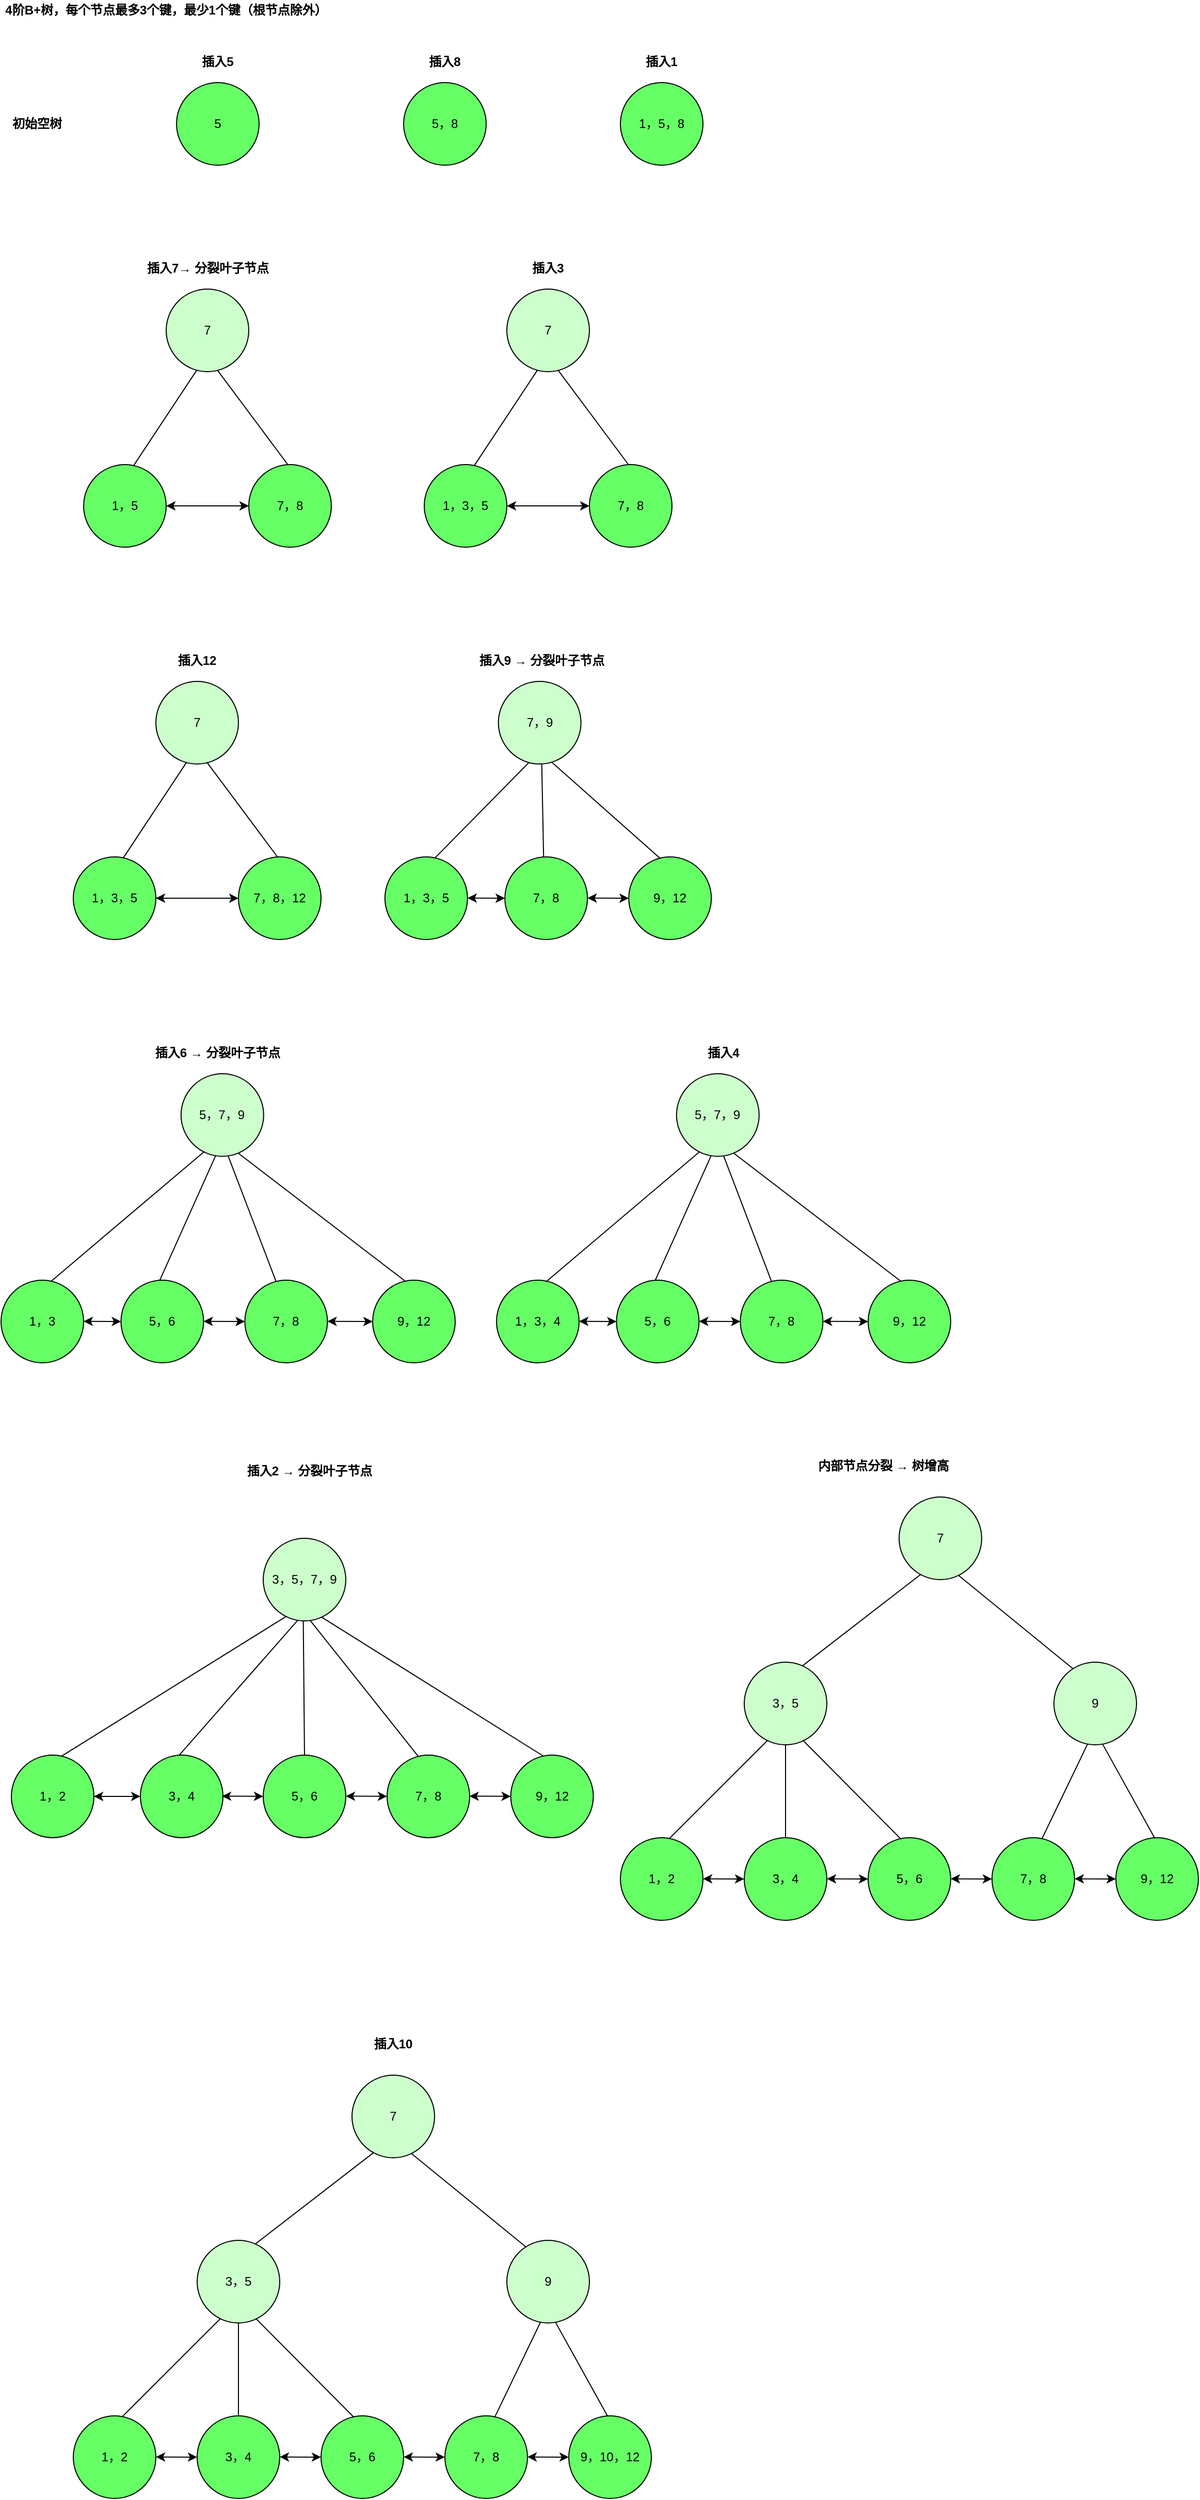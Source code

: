 <mxfile version="28.0.6">
  <diagram name="第 1 页" id="fIbPTTzMzk3BGhx-KFtS">
    <mxGraphModel dx="1210" dy="534" grid="1" gridSize="10" guides="1" tooltips="1" connect="1" arrows="1" fold="1" page="1" pageScale="1" pageWidth="827" pageHeight="1169" math="0" shadow="0">
      <root>
        <mxCell id="0" />
        <mxCell id="1" parent="0" />
        <mxCell id="8vCnK32GKlkzvUL6mrDK-2" style="edgeStyle=orthogonalEdgeStyle;rounded=0;orthogonalLoop=1;jettySize=auto;html=1;exitX=0.5;exitY=1;exitDx=0;exitDy=0;" parent="1" edge="1">
          <mxGeometry relative="1" as="geometry">
            <mxPoint x="255.75" y="60" as="sourcePoint" />
            <mxPoint x="255.75" y="60" as="targetPoint" />
          </mxGeometry>
        </mxCell>
        <mxCell id="ps8bgpGyB-CreJivMz2w-1" value="&lt;b&gt;4阶B+树，每个节点最多3个键，最少1个键（根节点除外）&lt;/b&gt;" style="text;strokeColor=none;align=center;fillColor=none;html=1;verticalAlign=middle;whiteSpace=wrap;rounded=0;" parent="1" vertex="1">
          <mxGeometry x="50" y="40" width="320" height="20" as="geometry" />
        </mxCell>
        <mxCell id="ps8bgpGyB-CreJivMz2w-25" value="5" style="ellipse;whiteSpace=wrap;html=1;aspect=fixed;fillColor=#66FF66;" parent="1" vertex="1">
          <mxGeometry x="220" y="120" width="80" height="80" as="geometry" />
        </mxCell>
        <mxCell id="ps8bgpGyB-CreJivMz2w-26" value="5，8" style="ellipse;whiteSpace=wrap;html=1;aspect=fixed;fillColor=#66FF66;" parent="1" vertex="1">
          <mxGeometry x="440" y="120" width="80" height="80" as="geometry" />
        </mxCell>
        <mxCell id="ps8bgpGyB-CreJivMz2w-27" value="1，5，8" style="ellipse;whiteSpace=wrap;html=1;aspect=fixed;fillColor=#66FF66;" parent="1" vertex="1">
          <mxGeometry x="650" y="120" width="80" height="80" as="geometry" />
        </mxCell>
        <mxCell id="ps8bgpGyB-CreJivMz2w-38" value="&lt;b&gt;插入3&lt;/b&gt;" style="text;strokeColor=none;align=center;fillColor=none;html=1;verticalAlign=middle;whiteSpace=wrap;rounded=0;" parent="1" vertex="1">
          <mxGeometry x="561.85" y="290" width="36.3" height="20" as="geometry" />
        </mxCell>
        <mxCell id="ps8bgpGyB-CreJivMz2w-40" value="&lt;b&gt;插入1&lt;/b&gt;" style="text;strokeColor=none;align=center;fillColor=none;html=1;verticalAlign=middle;whiteSpace=wrap;rounded=0;" parent="1" vertex="1">
          <mxGeometry x="670" y="90" width="40" height="20" as="geometry" />
        </mxCell>
        <mxCell id="ps8bgpGyB-CreJivMz2w-41" value="&lt;b&gt;插入8&lt;/b&gt;" style="text;strokeColor=none;align=center;fillColor=none;html=1;verticalAlign=middle;whiteSpace=wrap;rounded=0;" parent="1" vertex="1">
          <mxGeometry x="460" y="90" width="40" height="20" as="geometry" />
        </mxCell>
        <mxCell id="ps8bgpGyB-CreJivMz2w-42" value="&lt;b&gt;插入5&lt;/b&gt;" style="text;strokeColor=none;align=center;fillColor=none;html=1;verticalAlign=middle;whiteSpace=wrap;rounded=0;" parent="1" vertex="1">
          <mxGeometry x="240" y="90" width="40" height="20" as="geometry" />
        </mxCell>
        <mxCell id="ps8bgpGyB-CreJivMz2w-43" value="&lt;b&gt;初始空树&lt;/b&gt;" style="text;strokeColor=none;align=center;fillColor=none;html=1;verticalAlign=middle;whiteSpace=wrap;rounded=0;" parent="1" vertex="1">
          <mxGeometry x="60" y="150" width="50" height="20" as="geometry" />
        </mxCell>
        <mxCell id="ps8bgpGyB-CreJivMz2w-51" value="&lt;b&gt;插入9 → 分裂叶子节点&lt;/b&gt;" style="text;strokeColor=none;align=center;fillColor=none;html=1;verticalAlign=middle;whiteSpace=wrap;rounded=0;" parent="1" vertex="1">
          <mxGeometry x="510.0" y="670" width="127.59" height="20" as="geometry" />
        </mxCell>
        <mxCell id="ps8bgpGyB-CreJivMz2w-52" value="&lt;b&gt;插入12&lt;/b&gt;" style="text;strokeColor=none;align=center;fillColor=none;html=1;verticalAlign=middle;whiteSpace=wrap;rounded=0;" parent="1" vertex="1">
          <mxGeometry x="215" y="670" width="50" height="20" as="geometry" />
        </mxCell>
        <mxCell id="ps8bgpGyB-CreJivMz2w-64" value="" style="group" parent="1" vertex="1" connectable="0">
          <mxGeometry x="421.9" y="700" width="316.21" height="250" as="geometry" />
        </mxCell>
        <mxCell id="ps8bgpGyB-CreJivMz2w-54" value="7，9" style="ellipse;whiteSpace=wrap;html=1;aspect=fixed;fillColor=#CCFFCC;" parent="ps8bgpGyB-CreJivMz2w-64" vertex="1">
          <mxGeometry x="109.91" width="80" height="80" as="geometry" />
        </mxCell>
        <mxCell id="ps8bgpGyB-CreJivMz2w-55" value="1，3，5" style="ellipse;whiteSpace=wrap;html=1;aspect=fixed;fillColor=#66FF66;" parent="ps8bgpGyB-CreJivMz2w-64" vertex="1">
          <mxGeometry y="170" width="80" height="80" as="geometry" />
        </mxCell>
        <mxCell id="ps8bgpGyB-CreJivMz2w-56" value="7，8" style="ellipse;whiteSpace=wrap;html=1;aspect=fixed;fillColor=#66FF66;" parent="ps8bgpGyB-CreJivMz2w-64" vertex="1">
          <mxGeometry x="116.21" y="170" width="80" height="80" as="geometry" />
        </mxCell>
        <mxCell id="ps8bgpGyB-CreJivMz2w-57" value="" style="endArrow=none;html=1;rounded=0;entryX=0.37;entryY=0.982;entryDx=0;entryDy=0;entryPerimeter=0;exitX=0.604;exitY=0.015;exitDx=0;exitDy=0;exitPerimeter=0;" parent="ps8bgpGyB-CreJivMz2w-64" source="ps8bgpGyB-CreJivMz2w-55" target="ps8bgpGyB-CreJivMz2w-54" edge="1">
          <mxGeometry width="50" height="50" relative="1" as="geometry">
            <mxPoint x="28.62" y="170" as="sourcePoint" />
            <mxPoint x="76.62" y="78" as="targetPoint" />
          </mxGeometry>
        </mxCell>
        <mxCell id="ps8bgpGyB-CreJivMz2w-58" value="" style="endArrow=none;html=1;rounded=0;exitX=0.469;exitY=0.002;exitDx=0;exitDy=0;entryX=0.525;entryY=0.995;entryDx=0;entryDy=0;entryPerimeter=0;exitPerimeter=0;" parent="ps8bgpGyB-CreJivMz2w-64" source="ps8bgpGyB-CreJivMz2w-56" target="ps8bgpGyB-CreJivMz2w-54" edge="1">
          <mxGeometry width="50" height="50" relative="1" as="geometry">
            <mxPoint x="148.62" y="169" as="sourcePoint" />
            <mxPoint x="98.62" y="80" as="targetPoint" />
          </mxGeometry>
        </mxCell>
        <mxCell id="ps8bgpGyB-CreJivMz2w-59" value="" style="endArrow=classic;startArrow=classic;html=1;rounded=0;exitX=1;exitY=0.5;exitDx=0;exitDy=0;" parent="ps8bgpGyB-CreJivMz2w-64" edge="1">
          <mxGeometry width="50" height="50" relative="1" as="geometry">
            <mxPoint x="80.0" y="209.83" as="sourcePoint" />
            <mxPoint x="116.21" y="210" as="targetPoint" />
          </mxGeometry>
        </mxCell>
        <mxCell id="ps8bgpGyB-CreJivMz2w-60" value="9，12" style="ellipse;whiteSpace=wrap;html=1;aspect=fixed;fillColor=#66FF66;" parent="ps8bgpGyB-CreJivMz2w-64" vertex="1">
          <mxGeometry x="236.21" y="170" width="80" height="80" as="geometry" />
        </mxCell>
        <mxCell id="ps8bgpGyB-CreJivMz2w-62" value="" style="endArrow=none;html=1;rounded=0;entryX=0.646;entryY=0.978;entryDx=0;entryDy=0;entryPerimeter=0;exitX=0.378;exitY=0.016;exitDx=0;exitDy=0;exitPerimeter=0;" parent="ps8bgpGyB-CreJivMz2w-64" source="ps8bgpGyB-CreJivMz2w-60" target="ps8bgpGyB-CreJivMz2w-54" edge="1">
          <mxGeometry width="50" height="50" relative="1" as="geometry">
            <mxPoint x="266.21" y="170" as="sourcePoint" />
            <mxPoint x="169.91" y="60" as="targetPoint" />
          </mxGeometry>
        </mxCell>
        <mxCell id="ps8bgpGyB-CreJivMz2w-63" value="" style="endArrow=classic;startArrow=classic;html=1;rounded=0;exitX=1;exitY=0.5;exitDx=0;exitDy=0;entryX=0;entryY=0.5;entryDx=0;entryDy=0;" parent="ps8bgpGyB-CreJivMz2w-64" target="ps8bgpGyB-CreJivMz2w-60" edge="1">
          <mxGeometry width="50" height="50" relative="1" as="geometry">
            <mxPoint x="196.21" y="209.83" as="sourcePoint" />
            <mxPoint x="232.42" y="210" as="targetPoint" />
          </mxGeometry>
        </mxCell>
        <mxCell id="ps8bgpGyB-CreJivMz2w-76" value="&lt;b&gt;插入4&lt;/b&gt;" style="text;strokeColor=none;align=center;fillColor=none;html=1;verticalAlign=middle;whiteSpace=wrap;rounded=0;" parent="1" vertex="1">
          <mxGeometry x="730" y="1050" width="40" height="20" as="geometry" />
        </mxCell>
        <mxCell id="ps8bgpGyB-CreJivMz2w-87" value="&lt;b&gt;插入2 → 分裂叶子节点&lt;/b&gt;" style="text;strokeColor=none;align=center;fillColor=none;html=1;verticalAlign=middle;whiteSpace=wrap;rounded=0;" parent="1" vertex="1">
          <mxGeometry x="284" y="1450" width="130" height="30" as="geometry" />
        </mxCell>
        <mxCell id="ps8bgpGyB-CreJivMz2w-103" value="&lt;b&gt;内部节点分裂 → 树增高&lt;/b&gt;" style="text;strokeColor=none;align=center;fillColor=none;html=1;verticalAlign=middle;whiteSpace=wrap;rounded=0;" parent="1" vertex="1">
          <mxGeometry x="840" y="1450" width="130" height="20" as="geometry" />
        </mxCell>
        <mxCell id="ps8bgpGyB-CreJivMz2w-134" value="&lt;b&gt;插入10&lt;/b&gt;" style="text;strokeColor=none;align=center;fillColor=none;html=1;verticalAlign=middle;whiteSpace=wrap;rounded=0;" parent="1" vertex="1">
          <mxGeometry x="410" y="2010" width="40" height="20" as="geometry" />
        </mxCell>
        <mxCell id="XF5M5yh0gR44CFZkDUlB-1" value="" style="group" vertex="1" connectable="0" parent="1">
          <mxGeometry x="130" y="320" width="240" height="250" as="geometry" />
        </mxCell>
        <mxCell id="XF5M5yh0gR44CFZkDUlB-2" value="7" style="ellipse;whiteSpace=wrap;html=1;aspect=fixed;fillColor=#CCFFCC;" vertex="1" parent="XF5M5yh0gR44CFZkDUlB-1">
          <mxGeometry x="80" width="80" height="80" as="geometry" />
        </mxCell>
        <mxCell id="XF5M5yh0gR44CFZkDUlB-3" value="1，5" style="ellipse;whiteSpace=wrap;html=1;aspect=fixed;fillColor=#66FF66;" vertex="1" parent="XF5M5yh0gR44CFZkDUlB-1">
          <mxGeometry y="170" width="80" height="80" as="geometry" />
        </mxCell>
        <mxCell id="XF5M5yh0gR44CFZkDUlB-4" value="7，8" style="ellipse;whiteSpace=wrap;html=1;aspect=fixed;fillColor=#66FF66;" vertex="1" parent="XF5M5yh0gR44CFZkDUlB-1">
          <mxGeometry x="160" y="170" width="80" height="80" as="geometry" />
        </mxCell>
        <mxCell id="XF5M5yh0gR44CFZkDUlB-5" value="" style="endArrow=none;html=1;rounded=0;entryX=0.37;entryY=0.982;entryDx=0;entryDy=0;entryPerimeter=0;exitX=0.604;exitY=0.015;exitDx=0;exitDy=0;exitPerimeter=0;" edge="1" parent="XF5M5yh0gR44CFZkDUlB-1" source="XF5M5yh0gR44CFZkDUlB-3" target="XF5M5yh0gR44CFZkDUlB-2">
          <mxGeometry width="50" height="50" relative="1" as="geometry">
            <mxPoint x="70" y="170" as="sourcePoint" />
            <mxPoint x="118" y="78" as="targetPoint" />
          </mxGeometry>
        </mxCell>
        <mxCell id="XF5M5yh0gR44CFZkDUlB-6" value="" style="endArrow=none;html=1;rounded=0;exitX=0.47;exitY=-0.003;exitDx=0;exitDy=0;entryX=0.619;entryY=0.98;entryDx=0;entryDy=0;entryPerimeter=0;exitPerimeter=0;" edge="1" parent="XF5M5yh0gR44CFZkDUlB-1" source="XF5M5yh0gR44CFZkDUlB-4" target="XF5M5yh0gR44CFZkDUlB-2">
          <mxGeometry width="50" height="50" relative="1" as="geometry">
            <mxPoint x="190" y="169" as="sourcePoint" />
            <mxPoint x="140" y="80" as="targetPoint" />
          </mxGeometry>
        </mxCell>
        <mxCell id="XF5M5yh0gR44CFZkDUlB-7" value="" style="endArrow=classic;startArrow=classic;html=1;rounded=0;exitX=1;exitY=0.5;exitDx=0;exitDy=0;entryX=0;entryY=0.5;entryDx=0;entryDy=0;" edge="1" parent="XF5M5yh0gR44CFZkDUlB-1" source="XF5M5yh0gR44CFZkDUlB-3" target="XF5M5yh0gR44CFZkDUlB-4">
          <mxGeometry width="50" height="50" relative="1" as="geometry">
            <mxPoint x="100" y="210" as="sourcePoint" />
            <mxPoint x="150" y="210" as="targetPoint" />
          </mxGeometry>
        </mxCell>
        <mxCell id="XF5M5yh0gR44CFZkDUlB-8" value="&lt;b&gt;插入7→ 分裂叶子节点&lt;/b&gt;" style="text;strokeColor=none;align=center;fillColor=none;html=1;verticalAlign=middle;whiteSpace=wrap;rounded=0;" vertex="1" parent="1">
          <mxGeometry x="183.71" y="290" width="132.59" height="20" as="geometry" />
        </mxCell>
        <mxCell id="XF5M5yh0gR44CFZkDUlB-9" value="" style="group" vertex="1" connectable="0" parent="1">
          <mxGeometry x="460.0" y="320" width="240" height="250" as="geometry" />
        </mxCell>
        <mxCell id="XF5M5yh0gR44CFZkDUlB-10" value="7" style="ellipse;whiteSpace=wrap;html=1;aspect=fixed;fillColor=#CCFFCC;" vertex="1" parent="XF5M5yh0gR44CFZkDUlB-9">
          <mxGeometry x="80" width="80" height="80" as="geometry" />
        </mxCell>
        <mxCell id="XF5M5yh0gR44CFZkDUlB-11" value="1，3，5" style="ellipse;whiteSpace=wrap;html=1;aspect=fixed;fillColor=#66FF66;" vertex="1" parent="XF5M5yh0gR44CFZkDUlB-9">
          <mxGeometry y="170" width="80" height="80" as="geometry" />
        </mxCell>
        <mxCell id="XF5M5yh0gR44CFZkDUlB-12" value="7，8" style="ellipse;whiteSpace=wrap;html=1;aspect=fixed;fillColor=#66FF66;" vertex="1" parent="XF5M5yh0gR44CFZkDUlB-9">
          <mxGeometry x="160" y="170" width="80" height="80" as="geometry" />
        </mxCell>
        <mxCell id="XF5M5yh0gR44CFZkDUlB-13" value="" style="endArrow=none;html=1;rounded=0;entryX=0.37;entryY=0.982;entryDx=0;entryDy=0;entryPerimeter=0;exitX=0.604;exitY=0.015;exitDx=0;exitDy=0;exitPerimeter=0;" edge="1" parent="XF5M5yh0gR44CFZkDUlB-9" source="XF5M5yh0gR44CFZkDUlB-11" target="XF5M5yh0gR44CFZkDUlB-10">
          <mxGeometry width="50" height="50" relative="1" as="geometry">
            <mxPoint x="70" y="170" as="sourcePoint" />
            <mxPoint x="118" y="78" as="targetPoint" />
          </mxGeometry>
        </mxCell>
        <mxCell id="XF5M5yh0gR44CFZkDUlB-14" value="" style="endArrow=none;html=1;rounded=0;exitX=0.47;exitY=-0.003;exitDx=0;exitDy=0;entryX=0.619;entryY=0.98;entryDx=0;entryDy=0;entryPerimeter=0;exitPerimeter=0;" edge="1" parent="XF5M5yh0gR44CFZkDUlB-9" source="XF5M5yh0gR44CFZkDUlB-12" target="XF5M5yh0gR44CFZkDUlB-10">
          <mxGeometry width="50" height="50" relative="1" as="geometry">
            <mxPoint x="190" y="169" as="sourcePoint" />
            <mxPoint x="140" y="80" as="targetPoint" />
          </mxGeometry>
        </mxCell>
        <mxCell id="XF5M5yh0gR44CFZkDUlB-15" value="" style="endArrow=classic;startArrow=classic;html=1;rounded=0;exitX=1;exitY=0.5;exitDx=0;exitDy=0;entryX=0;entryY=0.5;entryDx=0;entryDy=0;" edge="1" parent="XF5M5yh0gR44CFZkDUlB-9" source="XF5M5yh0gR44CFZkDUlB-11" target="XF5M5yh0gR44CFZkDUlB-12">
          <mxGeometry width="50" height="50" relative="1" as="geometry">
            <mxPoint x="100" y="210" as="sourcePoint" />
            <mxPoint x="150" y="210" as="targetPoint" />
          </mxGeometry>
        </mxCell>
        <mxCell id="XF5M5yh0gR44CFZkDUlB-16" value="" style="group" vertex="1" connectable="0" parent="1">
          <mxGeometry x="120" y="700" width="240" height="250" as="geometry" />
        </mxCell>
        <mxCell id="XF5M5yh0gR44CFZkDUlB-17" value="7" style="ellipse;whiteSpace=wrap;html=1;aspect=fixed;fillColor=#CCFFCC;" vertex="1" parent="XF5M5yh0gR44CFZkDUlB-16">
          <mxGeometry x="80" width="80" height="80" as="geometry" />
        </mxCell>
        <mxCell id="XF5M5yh0gR44CFZkDUlB-18" value="1，3，5" style="ellipse;whiteSpace=wrap;html=1;aspect=fixed;fillColor=#66FF66;" vertex="1" parent="XF5M5yh0gR44CFZkDUlB-16">
          <mxGeometry y="170" width="80" height="80" as="geometry" />
        </mxCell>
        <mxCell id="XF5M5yh0gR44CFZkDUlB-19" value="7，8，12" style="ellipse;whiteSpace=wrap;html=1;aspect=fixed;fillColor=#66FF66;" vertex="1" parent="XF5M5yh0gR44CFZkDUlB-16">
          <mxGeometry x="160" y="170" width="80" height="80" as="geometry" />
        </mxCell>
        <mxCell id="XF5M5yh0gR44CFZkDUlB-20" value="" style="endArrow=none;html=1;rounded=0;entryX=0.37;entryY=0.982;entryDx=0;entryDy=0;entryPerimeter=0;exitX=0.604;exitY=0.015;exitDx=0;exitDy=0;exitPerimeter=0;" edge="1" parent="XF5M5yh0gR44CFZkDUlB-16" source="XF5M5yh0gR44CFZkDUlB-18" target="XF5M5yh0gR44CFZkDUlB-17">
          <mxGeometry width="50" height="50" relative="1" as="geometry">
            <mxPoint x="70" y="170" as="sourcePoint" />
            <mxPoint x="118" y="78" as="targetPoint" />
          </mxGeometry>
        </mxCell>
        <mxCell id="XF5M5yh0gR44CFZkDUlB-21" value="" style="endArrow=none;html=1;rounded=0;exitX=0.47;exitY=-0.003;exitDx=0;exitDy=0;entryX=0.619;entryY=0.98;entryDx=0;entryDy=0;entryPerimeter=0;exitPerimeter=0;" edge="1" parent="XF5M5yh0gR44CFZkDUlB-16" source="XF5M5yh0gR44CFZkDUlB-19" target="XF5M5yh0gR44CFZkDUlB-17">
          <mxGeometry width="50" height="50" relative="1" as="geometry">
            <mxPoint x="190" y="169" as="sourcePoint" />
            <mxPoint x="140" y="80" as="targetPoint" />
          </mxGeometry>
        </mxCell>
        <mxCell id="XF5M5yh0gR44CFZkDUlB-22" value="" style="endArrow=classic;startArrow=classic;html=1;rounded=0;exitX=1;exitY=0.5;exitDx=0;exitDy=0;entryX=0;entryY=0.5;entryDx=0;entryDy=0;" edge="1" parent="XF5M5yh0gR44CFZkDUlB-16" source="XF5M5yh0gR44CFZkDUlB-18" target="XF5M5yh0gR44CFZkDUlB-19">
          <mxGeometry width="50" height="50" relative="1" as="geometry">
            <mxPoint x="100" y="210" as="sourcePoint" />
            <mxPoint x="150" y="210" as="targetPoint" />
          </mxGeometry>
        </mxCell>
        <mxCell id="XF5M5yh0gR44CFZkDUlB-23" value="&lt;b&gt;插入6 → 分裂叶子节点&lt;/b&gt;" style="text;strokeColor=none;align=center;fillColor=none;html=1;verticalAlign=middle;whiteSpace=wrap;rounded=0;" vertex="1" parent="1">
          <mxGeometry x="196.2" y="1050" width="127.59" height="20" as="geometry" />
        </mxCell>
        <mxCell id="XF5M5yh0gR44CFZkDUlB-24" value="" style="group" vertex="1" connectable="0" parent="1">
          <mxGeometry x="50" y="1080" width="440" height="280" as="geometry" />
        </mxCell>
        <mxCell id="XF5M5yh0gR44CFZkDUlB-25" value="5，7，9" style="ellipse;whiteSpace=wrap;html=1;aspect=fixed;fillColor=#CCFFCC;" vertex="1" parent="XF5M5yh0gR44CFZkDUlB-24">
          <mxGeometry x="174.4" width="80" height="80" as="geometry" />
        </mxCell>
        <mxCell id="XF5M5yh0gR44CFZkDUlB-26" value="1，3" style="ellipse;whiteSpace=wrap;html=1;aspect=fixed;fillColor=#66FF66;" vertex="1" parent="XF5M5yh0gR44CFZkDUlB-24">
          <mxGeometry y="200" width="80" height="80" as="geometry" />
        </mxCell>
        <mxCell id="XF5M5yh0gR44CFZkDUlB-27" value="5，6" style="ellipse;whiteSpace=wrap;html=1;aspect=fixed;fillColor=#66FF66;" vertex="1" parent="XF5M5yh0gR44CFZkDUlB-24">
          <mxGeometry x="116.21" y="200" width="80" height="80" as="geometry" />
        </mxCell>
        <mxCell id="XF5M5yh0gR44CFZkDUlB-28" value="" style="endArrow=none;html=1;rounded=0;entryX=0.275;entryY=0.948;entryDx=0;entryDy=0;entryPerimeter=0;exitX=0.604;exitY=0.015;exitDx=0;exitDy=0;exitPerimeter=0;" edge="1" parent="XF5M5yh0gR44CFZkDUlB-24" source="XF5M5yh0gR44CFZkDUlB-26" target="XF5M5yh0gR44CFZkDUlB-25">
          <mxGeometry width="50" height="50" relative="1" as="geometry">
            <mxPoint x="28.62" y="200" as="sourcePoint" />
            <mxPoint x="76.62" y="108" as="targetPoint" />
          </mxGeometry>
        </mxCell>
        <mxCell id="XF5M5yh0gR44CFZkDUlB-29" value="" style="endArrow=none;html=1;rounded=0;exitX=0.469;exitY=0.002;exitDx=0;exitDy=0;exitPerimeter=0;entryX=0.42;entryY=0.99;entryDx=0;entryDy=0;entryPerimeter=0;" edge="1" parent="XF5M5yh0gR44CFZkDUlB-24" source="XF5M5yh0gR44CFZkDUlB-27" target="XF5M5yh0gR44CFZkDUlB-25">
          <mxGeometry width="50" height="50" relative="1" as="geometry">
            <mxPoint x="148.62" y="199" as="sourcePoint" />
            <mxPoint x="208" y="109" as="targetPoint" />
          </mxGeometry>
        </mxCell>
        <mxCell id="XF5M5yh0gR44CFZkDUlB-30" value="" style="endArrow=classic;startArrow=classic;html=1;rounded=0;exitX=1;exitY=0.5;exitDx=0;exitDy=0;" edge="1" parent="XF5M5yh0gR44CFZkDUlB-24">
          <mxGeometry width="50" height="50" relative="1" as="geometry">
            <mxPoint x="80.0" y="239.83" as="sourcePoint" />
            <mxPoint x="116.21" y="240" as="targetPoint" />
          </mxGeometry>
        </mxCell>
        <mxCell id="XF5M5yh0gR44CFZkDUlB-31" value="7，8" style="ellipse;whiteSpace=wrap;html=1;aspect=fixed;fillColor=#66FF66;" vertex="1" parent="XF5M5yh0gR44CFZkDUlB-24">
          <mxGeometry x="236.21" y="200" width="80" height="80" as="geometry" />
        </mxCell>
        <mxCell id="XF5M5yh0gR44CFZkDUlB-32" value="" style="endArrow=none;html=1;rounded=0;entryX=0.571;entryY=0.997;entryDx=0;entryDy=0;entryPerimeter=0;exitX=0.378;exitY=0.016;exitDx=0;exitDy=0;exitPerimeter=0;" edge="1" parent="XF5M5yh0gR44CFZkDUlB-24" source="XF5M5yh0gR44CFZkDUlB-31" target="XF5M5yh0gR44CFZkDUlB-25">
          <mxGeometry width="50" height="50" relative="1" as="geometry">
            <mxPoint x="266.21" y="200" as="sourcePoint" />
            <mxPoint x="169.91" y="90" as="targetPoint" />
          </mxGeometry>
        </mxCell>
        <mxCell id="XF5M5yh0gR44CFZkDUlB-33" value="" style="endArrow=classic;startArrow=classic;html=1;rounded=0;exitX=1;exitY=0.5;exitDx=0;exitDy=0;entryX=0;entryY=0.5;entryDx=0;entryDy=0;" edge="1" parent="XF5M5yh0gR44CFZkDUlB-24" target="XF5M5yh0gR44CFZkDUlB-31">
          <mxGeometry width="50" height="50" relative="1" as="geometry">
            <mxPoint x="196.21" y="239.83" as="sourcePoint" />
            <mxPoint x="232.42" y="240" as="targetPoint" />
          </mxGeometry>
        </mxCell>
        <mxCell id="XF5M5yh0gR44CFZkDUlB-34" value="9，12" style="ellipse;whiteSpace=wrap;html=1;aspect=fixed;fillColor=#66FF66;" vertex="1" parent="XF5M5yh0gR44CFZkDUlB-24">
          <mxGeometry x="360" y="200" width="80" height="80" as="geometry" />
        </mxCell>
        <mxCell id="XF5M5yh0gR44CFZkDUlB-35" value="" style="endArrow=classic;startArrow=classic;html=1;rounded=0;exitX=1;exitY=0.5;exitDx=0;exitDy=0;entryX=0;entryY=0.5;entryDx=0;entryDy=0;" edge="1" parent="XF5M5yh0gR44CFZkDUlB-24" target="XF5M5yh0gR44CFZkDUlB-34">
          <mxGeometry width="50" height="50" relative="1" as="geometry">
            <mxPoint x="316.21" y="239.83" as="sourcePoint" />
            <mxPoint x="356" y="240" as="targetPoint" />
          </mxGeometry>
        </mxCell>
        <mxCell id="XF5M5yh0gR44CFZkDUlB-36" value="" style="endArrow=none;html=1;rounded=0;entryX=0.695;entryY=0.964;entryDx=0;entryDy=0;entryPerimeter=0;exitX=0.394;exitY=0.011;exitDx=0;exitDy=0;exitPerimeter=0;" edge="1" parent="XF5M5yh0gR44CFZkDUlB-24" source="XF5M5yh0gR44CFZkDUlB-34" target="XF5M5yh0gR44CFZkDUlB-25">
          <mxGeometry width="50" height="50" relative="1" as="geometry">
            <mxPoint x="340.21" y="200" as="sourcePoint" />
            <mxPoint x="236.21" y="107" as="targetPoint" />
          </mxGeometry>
        </mxCell>
        <mxCell id="XF5M5yh0gR44CFZkDUlB-37" value="" style="group" vertex="1" connectable="0" parent="1">
          <mxGeometry x="530" y="1080" width="440" height="280" as="geometry" />
        </mxCell>
        <mxCell id="XF5M5yh0gR44CFZkDUlB-38" value="5，7，9" style="ellipse;whiteSpace=wrap;html=1;aspect=fixed;fillColor=#CCFFCC;" vertex="1" parent="XF5M5yh0gR44CFZkDUlB-37">
          <mxGeometry x="174.4" width="80" height="80" as="geometry" />
        </mxCell>
        <mxCell id="XF5M5yh0gR44CFZkDUlB-39" value="1，3，4" style="ellipse;whiteSpace=wrap;html=1;aspect=fixed;fillColor=#66FF66;" vertex="1" parent="XF5M5yh0gR44CFZkDUlB-37">
          <mxGeometry y="200" width="80" height="80" as="geometry" />
        </mxCell>
        <mxCell id="XF5M5yh0gR44CFZkDUlB-40" value="5，6" style="ellipse;whiteSpace=wrap;html=1;aspect=fixed;fillColor=#66FF66;" vertex="1" parent="XF5M5yh0gR44CFZkDUlB-37">
          <mxGeometry x="116.21" y="200" width="80" height="80" as="geometry" />
        </mxCell>
        <mxCell id="XF5M5yh0gR44CFZkDUlB-41" value="" style="endArrow=none;html=1;rounded=0;entryX=0.275;entryY=0.948;entryDx=0;entryDy=0;entryPerimeter=0;exitX=0.604;exitY=0.015;exitDx=0;exitDy=0;exitPerimeter=0;" edge="1" parent="XF5M5yh0gR44CFZkDUlB-37" source="XF5M5yh0gR44CFZkDUlB-39" target="XF5M5yh0gR44CFZkDUlB-38">
          <mxGeometry width="50" height="50" relative="1" as="geometry">
            <mxPoint x="28.62" y="200" as="sourcePoint" />
            <mxPoint x="76.62" y="108" as="targetPoint" />
          </mxGeometry>
        </mxCell>
        <mxCell id="XF5M5yh0gR44CFZkDUlB-42" value="" style="endArrow=none;html=1;rounded=0;exitX=0.469;exitY=0.002;exitDx=0;exitDy=0;exitPerimeter=0;entryX=0.42;entryY=0.99;entryDx=0;entryDy=0;entryPerimeter=0;" edge="1" parent="XF5M5yh0gR44CFZkDUlB-37" source="XF5M5yh0gR44CFZkDUlB-40" target="XF5M5yh0gR44CFZkDUlB-38">
          <mxGeometry width="50" height="50" relative="1" as="geometry">
            <mxPoint x="148.62" y="199" as="sourcePoint" />
            <mxPoint x="208" y="109" as="targetPoint" />
          </mxGeometry>
        </mxCell>
        <mxCell id="XF5M5yh0gR44CFZkDUlB-43" value="" style="endArrow=classic;startArrow=classic;html=1;rounded=0;exitX=1;exitY=0.5;exitDx=0;exitDy=0;" edge="1" parent="XF5M5yh0gR44CFZkDUlB-37">
          <mxGeometry width="50" height="50" relative="1" as="geometry">
            <mxPoint x="80.0" y="239.83" as="sourcePoint" />
            <mxPoint x="116.21" y="240" as="targetPoint" />
          </mxGeometry>
        </mxCell>
        <mxCell id="XF5M5yh0gR44CFZkDUlB-44" value="7，8" style="ellipse;whiteSpace=wrap;html=1;aspect=fixed;fillColor=#66FF66;" vertex="1" parent="XF5M5yh0gR44CFZkDUlB-37">
          <mxGeometry x="236.21" y="200" width="80" height="80" as="geometry" />
        </mxCell>
        <mxCell id="XF5M5yh0gR44CFZkDUlB-45" value="" style="endArrow=none;html=1;rounded=0;entryX=0.571;entryY=0.997;entryDx=0;entryDy=0;entryPerimeter=0;exitX=0.378;exitY=0.016;exitDx=0;exitDy=0;exitPerimeter=0;" edge="1" parent="XF5M5yh0gR44CFZkDUlB-37" source="XF5M5yh0gR44CFZkDUlB-44" target="XF5M5yh0gR44CFZkDUlB-38">
          <mxGeometry width="50" height="50" relative="1" as="geometry">
            <mxPoint x="266.21" y="200" as="sourcePoint" />
            <mxPoint x="169.91" y="90" as="targetPoint" />
          </mxGeometry>
        </mxCell>
        <mxCell id="XF5M5yh0gR44CFZkDUlB-46" value="" style="endArrow=classic;startArrow=classic;html=1;rounded=0;exitX=1;exitY=0.5;exitDx=0;exitDy=0;entryX=0;entryY=0.5;entryDx=0;entryDy=0;" edge="1" parent="XF5M5yh0gR44CFZkDUlB-37" target="XF5M5yh0gR44CFZkDUlB-44">
          <mxGeometry width="50" height="50" relative="1" as="geometry">
            <mxPoint x="196.21" y="239.83" as="sourcePoint" />
            <mxPoint x="232.42" y="240" as="targetPoint" />
          </mxGeometry>
        </mxCell>
        <mxCell id="XF5M5yh0gR44CFZkDUlB-47" value="9，12" style="ellipse;whiteSpace=wrap;html=1;aspect=fixed;fillColor=#66FF66;" vertex="1" parent="XF5M5yh0gR44CFZkDUlB-37">
          <mxGeometry x="360" y="200" width="80" height="80" as="geometry" />
        </mxCell>
        <mxCell id="XF5M5yh0gR44CFZkDUlB-48" value="" style="endArrow=classic;startArrow=classic;html=1;rounded=0;exitX=1;exitY=0.5;exitDx=0;exitDy=0;entryX=0;entryY=0.5;entryDx=0;entryDy=0;" edge="1" parent="XF5M5yh0gR44CFZkDUlB-37" target="XF5M5yh0gR44CFZkDUlB-47">
          <mxGeometry width="50" height="50" relative="1" as="geometry">
            <mxPoint x="316.21" y="239.83" as="sourcePoint" />
            <mxPoint x="356" y="240" as="targetPoint" />
          </mxGeometry>
        </mxCell>
        <mxCell id="XF5M5yh0gR44CFZkDUlB-49" value="" style="endArrow=none;html=1;rounded=0;entryX=0.695;entryY=0.964;entryDx=0;entryDy=0;entryPerimeter=0;exitX=0.394;exitY=0.011;exitDx=0;exitDy=0;exitPerimeter=0;" edge="1" parent="XF5M5yh0gR44CFZkDUlB-37" source="XF5M5yh0gR44CFZkDUlB-47" target="XF5M5yh0gR44CFZkDUlB-38">
          <mxGeometry width="50" height="50" relative="1" as="geometry">
            <mxPoint x="340.21" y="200" as="sourcePoint" />
            <mxPoint x="236.21" y="107" as="targetPoint" />
          </mxGeometry>
        </mxCell>
        <mxCell id="XF5M5yh0gR44CFZkDUlB-71" value="" style="group" vertex="1" connectable="0" parent="1">
          <mxGeometry x="60" y="1530" width="563.79" height="290" as="geometry" />
        </mxCell>
        <mxCell id="XF5M5yh0gR44CFZkDUlB-51" value="3，5，7，9" style="ellipse;whiteSpace=wrap;html=1;aspect=fixed;fillColor=#CCFFCC;" vertex="1" parent="XF5M5yh0gR44CFZkDUlB-71">
          <mxGeometry x="244" width="80" height="80" as="geometry" />
        </mxCell>
        <mxCell id="XF5M5yh0gR44CFZkDUlB-52" value="1，2" style="ellipse;whiteSpace=wrap;html=1;aspect=fixed;fillColor=#66FF66;" vertex="1" parent="XF5M5yh0gR44CFZkDUlB-71">
          <mxGeometry y="210" width="80" height="80" as="geometry" />
        </mxCell>
        <mxCell id="XF5M5yh0gR44CFZkDUlB-53" value="3，4" style="ellipse;whiteSpace=wrap;html=1;aspect=fixed;fillColor=#66FF66;" vertex="1" parent="XF5M5yh0gR44CFZkDUlB-71">
          <mxGeometry x="125.0" y="210" width="80" height="80" as="geometry" />
        </mxCell>
        <mxCell id="XF5M5yh0gR44CFZkDUlB-54" value="" style="endArrow=none;html=1;rounded=0;entryX=0.275;entryY=0.948;entryDx=0;entryDy=0;entryPerimeter=0;exitX=0.604;exitY=0.015;exitDx=0;exitDy=0;exitPerimeter=0;" edge="1" parent="XF5M5yh0gR44CFZkDUlB-71" source="XF5M5yh0gR44CFZkDUlB-52" target="XF5M5yh0gR44CFZkDUlB-51">
          <mxGeometry width="50" height="50" relative="1" as="geometry">
            <mxPoint x="98.62" y="210" as="sourcePoint" />
            <mxPoint x="146.62" y="118" as="targetPoint" />
          </mxGeometry>
        </mxCell>
        <mxCell id="XF5M5yh0gR44CFZkDUlB-55" value="" style="endArrow=none;html=1;rounded=0;exitX=0.469;exitY=0.002;exitDx=0;exitDy=0;exitPerimeter=0;entryX=0.42;entryY=0.99;entryDx=0;entryDy=0;entryPerimeter=0;" edge="1" parent="XF5M5yh0gR44CFZkDUlB-71" source="XF5M5yh0gR44CFZkDUlB-53" target="XF5M5yh0gR44CFZkDUlB-51">
          <mxGeometry width="50" height="50" relative="1" as="geometry">
            <mxPoint x="218.62" y="209" as="sourcePoint" />
            <mxPoint x="278" y="119" as="targetPoint" />
          </mxGeometry>
        </mxCell>
        <mxCell id="XF5M5yh0gR44CFZkDUlB-57" value="7，8" style="ellipse;whiteSpace=wrap;html=1;aspect=fixed;fillColor=#66FF66;" vertex="1" parent="XF5M5yh0gR44CFZkDUlB-71">
          <mxGeometry x="364.0" y="210" width="80" height="80" as="geometry" />
        </mxCell>
        <mxCell id="XF5M5yh0gR44CFZkDUlB-58" value="" style="endArrow=none;html=1;rounded=0;entryX=0.571;entryY=0.997;entryDx=0;entryDy=0;entryPerimeter=0;exitX=0.378;exitY=0.016;exitDx=0;exitDy=0;exitPerimeter=0;" edge="1" parent="XF5M5yh0gR44CFZkDUlB-71" source="XF5M5yh0gR44CFZkDUlB-57" target="XF5M5yh0gR44CFZkDUlB-51">
          <mxGeometry width="50" height="50" relative="1" as="geometry">
            <mxPoint x="336.21" y="210" as="sourcePoint" />
            <mxPoint x="239.91" y="100" as="targetPoint" />
          </mxGeometry>
        </mxCell>
        <mxCell id="XF5M5yh0gR44CFZkDUlB-59" value="" style="endArrow=classic;startArrow=classic;html=1;rounded=0;exitX=1;exitY=0.5;exitDx=0;exitDy=0;entryX=0;entryY=0.5;entryDx=0;entryDy=0;" edge="1" parent="XF5M5yh0gR44CFZkDUlB-71">
          <mxGeometry width="50" height="50" relative="1" as="geometry">
            <mxPoint x="204.0" y="249.77" as="sourcePoint" />
            <mxPoint x="244.0" y="249.94" as="targetPoint" />
          </mxGeometry>
        </mxCell>
        <mxCell id="XF5M5yh0gR44CFZkDUlB-60" value="9，12" style="ellipse;whiteSpace=wrap;html=1;aspect=fixed;fillColor=#66FF66;" vertex="1" parent="XF5M5yh0gR44CFZkDUlB-71">
          <mxGeometry x="483.79" y="210" width="80" height="80" as="geometry" />
        </mxCell>
        <mxCell id="XF5M5yh0gR44CFZkDUlB-62" value="" style="endArrow=none;html=1;rounded=0;entryX=0.706;entryY=0.954;entryDx=0;entryDy=0;entryPerimeter=0;exitX=0.394;exitY=0.011;exitDx=0;exitDy=0;exitPerimeter=0;" edge="1" parent="XF5M5yh0gR44CFZkDUlB-71" source="XF5M5yh0gR44CFZkDUlB-60" target="XF5M5yh0gR44CFZkDUlB-51">
          <mxGeometry width="50" height="50" relative="1" as="geometry">
            <mxPoint x="410.21" y="210" as="sourcePoint" />
            <mxPoint x="306.21" y="117" as="targetPoint" />
          </mxGeometry>
        </mxCell>
        <mxCell id="XF5M5yh0gR44CFZkDUlB-63" value="5，6" style="ellipse;whiteSpace=wrap;html=1;aspect=fixed;fillColor=#66FF66;" vertex="1" parent="XF5M5yh0gR44CFZkDUlB-71">
          <mxGeometry x="244" y="210" width="80" height="80" as="geometry" />
        </mxCell>
        <mxCell id="XF5M5yh0gR44CFZkDUlB-65" value="" style="endArrow=none;html=1;rounded=0;exitX=0.5;exitY=0;exitDx=0;exitDy=0;entryX=0.485;entryY=0.995;entryDx=0;entryDy=0;entryPerimeter=0;" edge="1" parent="XF5M5yh0gR44CFZkDUlB-71" source="XF5M5yh0gR44CFZkDUlB-63" target="XF5M5yh0gR44CFZkDUlB-51">
          <mxGeometry width="50" height="50" relative="1" as="geometry">
            <mxPoint x="283.23" y="180" as="sourcePoint" />
            <mxPoint x="283.23" y="90" as="targetPoint" />
          </mxGeometry>
        </mxCell>
        <mxCell id="XF5M5yh0gR44CFZkDUlB-66" value="" style="endArrow=classic;startArrow=classic;html=1;rounded=0;exitX=1;exitY=0.5;exitDx=0;exitDy=0;entryX=0;entryY=0.5;entryDx=0;entryDy=0;" edge="1" parent="XF5M5yh0gR44CFZkDUlB-71">
          <mxGeometry width="50" height="50" relative="1" as="geometry">
            <mxPoint x="324" y="249.77" as="sourcePoint" />
            <mxPoint x="364" y="249.94" as="targetPoint" />
          </mxGeometry>
        </mxCell>
        <mxCell id="XF5M5yh0gR44CFZkDUlB-67" value="" style="endArrow=classic;startArrow=classic;html=1;rounded=0;exitX=1;exitY=0.5;exitDx=0;exitDy=0;entryX=0;entryY=0.5;entryDx=0;entryDy=0;" edge="1" parent="XF5M5yh0gR44CFZkDUlB-71">
          <mxGeometry width="50" height="50" relative="1" as="geometry">
            <mxPoint x="443.79" y="249.77" as="sourcePoint" />
            <mxPoint x="483.79" y="249.94" as="targetPoint" />
          </mxGeometry>
        </mxCell>
        <mxCell id="XF5M5yh0gR44CFZkDUlB-69" value="" style="endArrow=classic;startArrow=classic;html=1;rounded=0;exitX=1;exitY=0.5;exitDx=0;exitDy=0;entryX=0;entryY=0.5;entryDx=0;entryDy=0;" edge="1" parent="XF5M5yh0gR44CFZkDUlB-71" source="XF5M5yh0gR44CFZkDUlB-52">
          <mxGeometry width="50" height="50" relative="1" as="geometry">
            <mxPoint x="85" y="249.77" as="sourcePoint" />
            <mxPoint x="125" y="249.94" as="targetPoint" />
          </mxGeometry>
        </mxCell>
        <mxCell id="XF5M5yh0gR44CFZkDUlB-101" value="" style="group" vertex="1" connectable="0" parent="1">
          <mxGeometry x="650" y="1490" width="560" height="410" as="geometry" />
        </mxCell>
        <mxCell id="XF5M5yh0gR44CFZkDUlB-73" value="9" style="ellipse;whiteSpace=wrap;html=1;aspect=fixed;fillColor=#CCFFCC;" vertex="1" parent="XF5M5yh0gR44CFZkDUlB-101">
          <mxGeometry x="420" y="160" width="80" height="80" as="geometry" />
        </mxCell>
        <mxCell id="XF5M5yh0gR44CFZkDUlB-74" value="7，8" style="ellipse;whiteSpace=wrap;html=1;aspect=fixed;fillColor=#66FF66;" vertex="1" parent="XF5M5yh0gR44CFZkDUlB-101">
          <mxGeometry x="360" y="330" width="80" height="80" as="geometry" />
        </mxCell>
        <mxCell id="XF5M5yh0gR44CFZkDUlB-75" value="9，12" style="ellipse;whiteSpace=wrap;html=1;aspect=fixed;fillColor=#66FF66;" vertex="1" parent="XF5M5yh0gR44CFZkDUlB-101">
          <mxGeometry x="480" y="330" width="80" height="80" as="geometry" />
        </mxCell>
        <mxCell id="XF5M5yh0gR44CFZkDUlB-76" value="" style="endArrow=none;html=1;rounded=0;entryX=0.408;entryY=0.99;entryDx=0;entryDy=0;entryPerimeter=0;exitX=0.604;exitY=0.015;exitDx=0;exitDy=0;exitPerimeter=0;" edge="1" parent="XF5M5yh0gR44CFZkDUlB-101" source="XF5M5yh0gR44CFZkDUlB-74" target="XF5M5yh0gR44CFZkDUlB-73">
          <mxGeometry width="50" height="50" relative="1" as="geometry">
            <mxPoint x="-211.38" y="330" as="sourcePoint" />
            <mxPoint x="-163.38" y="238" as="targetPoint" />
          </mxGeometry>
        </mxCell>
        <mxCell id="XF5M5yh0gR44CFZkDUlB-77" value="" style="endArrow=none;html=1;rounded=0;exitX=0.469;exitY=0.002;exitDx=0;exitDy=0;exitPerimeter=0;entryX=0.59;entryY=0.993;entryDx=0;entryDy=0;entryPerimeter=0;" edge="1" parent="XF5M5yh0gR44CFZkDUlB-101" source="XF5M5yh0gR44CFZkDUlB-75" target="XF5M5yh0gR44CFZkDUlB-73">
          <mxGeometry width="50" height="50" relative="1" as="geometry">
            <mxPoint x="-91.38" y="329" as="sourcePoint" />
            <mxPoint x="-32" y="239" as="targetPoint" />
          </mxGeometry>
        </mxCell>
        <mxCell id="XF5M5yh0gR44CFZkDUlB-79" value="1，2" style="ellipse;whiteSpace=wrap;html=1;aspect=fixed;fillColor=#66FF66;" vertex="1" parent="XF5M5yh0gR44CFZkDUlB-101">
          <mxGeometry y="330" width="80" height="80" as="geometry" />
        </mxCell>
        <mxCell id="XF5M5yh0gR44CFZkDUlB-81" value="3，4" style="ellipse;whiteSpace=wrap;html=1;aspect=fixed;fillColor=#66FF66;" vertex="1" parent="XF5M5yh0gR44CFZkDUlB-101">
          <mxGeometry x="120" y="330" width="80" height="80" as="geometry" />
        </mxCell>
        <mxCell id="XF5M5yh0gR44CFZkDUlB-83" value="3，5" style="ellipse;whiteSpace=wrap;html=1;aspect=fixed;fillColor=#CCFFCC;" vertex="1" parent="XF5M5yh0gR44CFZkDUlB-101">
          <mxGeometry x="120" y="160" width="80" height="80" as="geometry" />
        </mxCell>
        <mxCell id="XF5M5yh0gR44CFZkDUlB-85" value="" style="endArrow=none;html=1;rounded=0;entryX=0.282;entryY=0.947;entryDx=0;entryDy=0;entryPerimeter=0;exitX=0.596;exitY=0.007;exitDx=0;exitDy=0;exitPerimeter=0;" edge="1" parent="XF5M5yh0gR44CFZkDUlB-101" source="XF5M5yh0gR44CFZkDUlB-79" target="XF5M5yh0gR44CFZkDUlB-83">
          <mxGeometry width="50" height="50" relative="1" as="geometry">
            <mxPoint x="40" y="320" as="sourcePoint" />
            <mxPoint x="85" y="238" as="targetPoint" />
          </mxGeometry>
        </mxCell>
        <mxCell id="XF5M5yh0gR44CFZkDUlB-86" value="" style="endArrow=none;html=1;rounded=0;exitX=0.5;exitY=0;exitDx=0;exitDy=0;entryX=0.5;entryY=1;entryDx=0;entryDy=0;" edge="1" parent="XF5M5yh0gR44CFZkDUlB-101" source="XF5M5yh0gR44CFZkDUlB-81" target="XF5M5yh0gR44CFZkDUlB-83">
          <mxGeometry width="50" height="50" relative="1" as="geometry">
            <mxPoint x="147" y="330" as="sourcePoint" />
            <mxPoint x="100" y="239" as="targetPoint" />
          </mxGeometry>
        </mxCell>
        <mxCell id="XF5M5yh0gR44CFZkDUlB-89" value="5，6" style="ellipse;whiteSpace=wrap;html=1;aspect=fixed;fillColor=#66FF66;" vertex="1" parent="XF5M5yh0gR44CFZkDUlB-101">
          <mxGeometry x="240" y="330" width="80" height="80" as="geometry" />
        </mxCell>
        <mxCell id="XF5M5yh0gR44CFZkDUlB-91" value="" style="endArrow=none;html=1;rounded=0;exitX=0.395;exitY=0.014;exitDx=0;exitDy=0;exitPerimeter=0;entryX=0.711;entryY=0.947;entryDx=0;entryDy=0;entryPerimeter=0;" edge="1" parent="XF5M5yh0gR44CFZkDUlB-101" source="XF5M5yh0gR44CFZkDUlB-89" target="XF5M5yh0gR44CFZkDUlB-83">
          <mxGeometry width="50" height="50" relative="1" as="geometry">
            <mxPoint x="270" y="330" as="sourcePoint" />
            <mxPoint x="225" y="260" as="targetPoint" />
          </mxGeometry>
        </mxCell>
        <mxCell id="XF5M5yh0gR44CFZkDUlB-92" value="7" style="ellipse;whiteSpace=wrap;html=1;aspect=fixed;fillColor=#CCFFCC;" vertex="1" parent="XF5M5yh0gR44CFZkDUlB-101">
          <mxGeometry x="270" width="80" height="80" as="geometry" />
        </mxCell>
        <mxCell id="XF5M5yh0gR44CFZkDUlB-93" value="" style="endArrow=classic;startArrow=classic;html=1;rounded=0;exitX=1;exitY=0.5;exitDx=0;exitDy=0;entryX=0;entryY=0.5;entryDx=0;entryDy=0;" edge="1" parent="XF5M5yh0gR44CFZkDUlB-101">
          <mxGeometry width="50" height="50" relative="1" as="geometry">
            <mxPoint x="80" y="369.8" as="sourcePoint" />
            <mxPoint x="120" y="369.97" as="targetPoint" />
          </mxGeometry>
        </mxCell>
        <mxCell id="XF5M5yh0gR44CFZkDUlB-94" value="" style="endArrow=classic;startArrow=classic;html=1;rounded=0;exitX=1;exitY=0.5;exitDx=0;exitDy=0;entryX=0;entryY=0.5;entryDx=0;entryDy=0;" edge="1" parent="XF5M5yh0gR44CFZkDUlB-101">
          <mxGeometry width="50" height="50" relative="1" as="geometry">
            <mxPoint x="200" y="369.8" as="sourcePoint" />
            <mxPoint x="240" y="369.97" as="targetPoint" />
          </mxGeometry>
        </mxCell>
        <mxCell id="XF5M5yh0gR44CFZkDUlB-95" value="" style="endArrow=classic;startArrow=classic;html=1;rounded=0;exitX=1;exitY=0.5;exitDx=0;exitDy=0;entryX=0;entryY=0.5;entryDx=0;entryDy=0;" edge="1" parent="XF5M5yh0gR44CFZkDUlB-101">
          <mxGeometry width="50" height="50" relative="1" as="geometry">
            <mxPoint x="320" y="369.8" as="sourcePoint" />
            <mxPoint x="360" y="369.97" as="targetPoint" />
          </mxGeometry>
        </mxCell>
        <mxCell id="XF5M5yh0gR44CFZkDUlB-96" value="" style="endArrow=classic;startArrow=classic;html=1;rounded=0;exitX=1;exitY=0.5;exitDx=0;exitDy=0;entryX=0;entryY=0.5;entryDx=0;entryDy=0;" edge="1" parent="XF5M5yh0gR44CFZkDUlB-101">
          <mxGeometry width="50" height="50" relative="1" as="geometry">
            <mxPoint x="440" y="369.8" as="sourcePoint" />
            <mxPoint x="480" y="369.97" as="targetPoint" />
          </mxGeometry>
        </mxCell>
        <mxCell id="XF5M5yh0gR44CFZkDUlB-97" value="" style="endArrow=none;html=1;rounded=0;entryX=0.259;entryY=0.94;entryDx=0;entryDy=0;entryPerimeter=0;exitX=0.702;exitY=0.046;exitDx=0;exitDy=0;exitPerimeter=0;" edge="1" parent="XF5M5yh0gR44CFZkDUlB-101" source="XF5M5yh0gR44CFZkDUlB-83" target="XF5M5yh0gR44CFZkDUlB-92">
          <mxGeometry width="50" height="50" relative="1" as="geometry">
            <mxPoint x="180" y="160" as="sourcePoint" />
            <mxPoint x="292" y="65" as="targetPoint" />
          </mxGeometry>
        </mxCell>
        <mxCell id="XF5M5yh0gR44CFZkDUlB-98" value="" style="endArrow=none;html=1;rounded=0;exitX=0.228;exitY=0.077;exitDx=0;exitDy=0;exitPerimeter=0;entryX=0.717;entryY=0.947;entryDx=0;entryDy=0;entryPerimeter=0;" edge="1" parent="XF5M5yh0gR44CFZkDUlB-101" source="XF5M5yh0gR44CFZkDUlB-73" target="XF5M5yh0gR44CFZkDUlB-92">
          <mxGeometry width="50" height="50" relative="1" as="geometry">
            <mxPoint x="460.5" y="170" as="sourcePoint" />
            <mxPoint x="330" y="77" as="targetPoint" />
          </mxGeometry>
        </mxCell>
        <mxCell id="XF5M5yh0gR44CFZkDUlB-102" value="" style="group" vertex="1" connectable="0" parent="1">
          <mxGeometry x="120" y="2050" width="560" height="410" as="geometry" />
        </mxCell>
        <mxCell id="XF5M5yh0gR44CFZkDUlB-103" value="9" style="ellipse;whiteSpace=wrap;html=1;aspect=fixed;fillColor=#CCFFCC;" vertex="1" parent="XF5M5yh0gR44CFZkDUlB-102">
          <mxGeometry x="420" y="160" width="80" height="80" as="geometry" />
        </mxCell>
        <mxCell id="XF5M5yh0gR44CFZkDUlB-104" value="7，8" style="ellipse;whiteSpace=wrap;html=1;aspect=fixed;fillColor=#66FF66;" vertex="1" parent="XF5M5yh0gR44CFZkDUlB-102">
          <mxGeometry x="360" y="330" width="80" height="80" as="geometry" />
        </mxCell>
        <mxCell id="XF5M5yh0gR44CFZkDUlB-105" value="9，10，12" style="ellipse;whiteSpace=wrap;html=1;aspect=fixed;fillColor=#66FF66;" vertex="1" parent="XF5M5yh0gR44CFZkDUlB-102">
          <mxGeometry x="480" y="330" width="80" height="80" as="geometry" />
        </mxCell>
        <mxCell id="XF5M5yh0gR44CFZkDUlB-106" value="" style="endArrow=none;html=1;rounded=0;entryX=0.408;entryY=0.99;entryDx=0;entryDy=0;entryPerimeter=0;exitX=0.604;exitY=0.015;exitDx=0;exitDy=0;exitPerimeter=0;" edge="1" parent="XF5M5yh0gR44CFZkDUlB-102" source="XF5M5yh0gR44CFZkDUlB-104" target="XF5M5yh0gR44CFZkDUlB-103">
          <mxGeometry width="50" height="50" relative="1" as="geometry">
            <mxPoint x="-211.38" y="330" as="sourcePoint" />
            <mxPoint x="-163.38" y="238" as="targetPoint" />
          </mxGeometry>
        </mxCell>
        <mxCell id="XF5M5yh0gR44CFZkDUlB-107" value="" style="endArrow=none;html=1;rounded=0;exitX=0.469;exitY=0.002;exitDx=0;exitDy=0;exitPerimeter=0;entryX=0.59;entryY=0.993;entryDx=0;entryDy=0;entryPerimeter=0;" edge="1" parent="XF5M5yh0gR44CFZkDUlB-102" source="XF5M5yh0gR44CFZkDUlB-105" target="XF5M5yh0gR44CFZkDUlB-103">
          <mxGeometry width="50" height="50" relative="1" as="geometry">
            <mxPoint x="-91.38" y="329" as="sourcePoint" />
            <mxPoint x="-32" y="239" as="targetPoint" />
          </mxGeometry>
        </mxCell>
        <mxCell id="XF5M5yh0gR44CFZkDUlB-108" value="1，2" style="ellipse;whiteSpace=wrap;html=1;aspect=fixed;fillColor=#66FF66;" vertex="1" parent="XF5M5yh0gR44CFZkDUlB-102">
          <mxGeometry y="330" width="80" height="80" as="geometry" />
        </mxCell>
        <mxCell id="XF5M5yh0gR44CFZkDUlB-109" value="3，4" style="ellipse;whiteSpace=wrap;html=1;aspect=fixed;fillColor=#66FF66;" vertex="1" parent="XF5M5yh0gR44CFZkDUlB-102">
          <mxGeometry x="120" y="330" width="80" height="80" as="geometry" />
        </mxCell>
        <mxCell id="XF5M5yh0gR44CFZkDUlB-110" value="3，5" style="ellipse;whiteSpace=wrap;html=1;aspect=fixed;fillColor=#CCFFCC;" vertex="1" parent="XF5M5yh0gR44CFZkDUlB-102">
          <mxGeometry x="120" y="160" width="80" height="80" as="geometry" />
        </mxCell>
        <mxCell id="XF5M5yh0gR44CFZkDUlB-111" value="" style="endArrow=none;html=1;rounded=0;entryX=0.282;entryY=0.947;entryDx=0;entryDy=0;entryPerimeter=0;exitX=0.596;exitY=0.007;exitDx=0;exitDy=0;exitPerimeter=0;" edge="1" parent="XF5M5yh0gR44CFZkDUlB-102" source="XF5M5yh0gR44CFZkDUlB-108" target="XF5M5yh0gR44CFZkDUlB-110">
          <mxGeometry width="50" height="50" relative="1" as="geometry">
            <mxPoint x="40" y="320" as="sourcePoint" />
            <mxPoint x="85" y="238" as="targetPoint" />
          </mxGeometry>
        </mxCell>
        <mxCell id="XF5M5yh0gR44CFZkDUlB-112" value="" style="endArrow=none;html=1;rounded=0;exitX=0.5;exitY=0;exitDx=0;exitDy=0;entryX=0.5;entryY=1;entryDx=0;entryDy=0;" edge="1" parent="XF5M5yh0gR44CFZkDUlB-102" source="XF5M5yh0gR44CFZkDUlB-109" target="XF5M5yh0gR44CFZkDUlB-110">
          <mxGeometry width="50" height="50" relative="1" as="geometry">
            <mxPoint x="147" y="330" as="sourcePoint" />
            <mxPoint x="100" y="239" as="targetPoint" />
          </mxGeometry>
        </mxCell>
        <mxCell id="XF5M5yh0gR44CFZkDUlB-113" value="5，6" style="ellipse;whiteSpace=wrap;html=1;aspect=fixed;fillColor=#66FF66;" vertex="1" parent="XF5M5yh0gR44CFZkDUlB-102">
          <mxGeometry x="240" y="330" width="80" height="80" as="geometry" />
        </mxCell>
        <mxCell id="XF5M5yh0gR44CFZkDUlB-114" value="" style="endArrow=none;html=1;rounded=0;exitX=0.395;exitY=0.014;exitDx=0;exitDy=0;exitPerimeter=0;entryX=0.711;entryY=0.947;entryDx=0;entryDy=0;entryPerimeter=0;" edge="1" parent="XF5M5yh0gR44CFZkDUlB-102" source="XF5M5yh0gR44CFZkDUlB-113" target="XF5M5yh0gR44CFZkDUlB-110">
          <mxGeometry width="50" height="50" relative="1" as="geometry">
            <mxPoint x="270" y="330" as="sourcePoint" />
            <mxPoint x="225" y="260" as="targetPoint" />
          </mxGeometry>
        </mxCell>
        <mxCell id="XF5M5yh0gR44CFZkDUlB-115" value="7" style="ellipse;whiteSpace=wrap;html=1;aspect=fixed;fillColor=#CCFFCC;" vertex="1" parent="XF5M5yh0gR44CFZkDUlB-102">
          <mxGeometry x="270" width="80" height="80" as="geometry" />
        </mxCell>
        <mxCell id="XF5M5yh0gR44CFZkDUlB-116" value="" style="endArrow=classic;startArrow=classic;html=1;rounded=0;exitX=1;exitY=0.5;exitDx=0;exitDy=0;entryX=0;entryY=0.5;entryDx=0;entryDy=0;" edge="1" parent="XF5M5yh0gR44CFZkDUlB-102">
          <mxGeometry width="50" height="50" relative="1" as="geometry">
            <mxPoint x="80" y="369.8" as="sourcePoint" />
            <mxPoint x="120" y="369.97" as="targetPoint" />
          </mxGeometry>
        </mxCell>
        <mxCell id="XF5M5yh0gR44CFZkDUlB-117" value="" style="endArrow=classic;startArrow=classic;html=1;rounded=0;exitX=1;exitY=0.5;exitDx=0;exitDy=0;entryX=0;entryY=0.5;entryDx=0;entryDy=0;" edge="1" parent="XF5M5yh0gR44CFZkDUlB-102">
          <mxGeometry width="50" height="50" relative="1" as="geometry">
            <mxPoint x="200" y="369.8" as="sourcePoint" />
            <mxPoint x="240" y="369.97" as="targetPoint" />
          </mxGeometry>
        </mxCell>
        <mxCell id="XF5M5yh0gR44CFZkDUlB-118" value="" style="endArrow=classic;startArrow=classic;html=1;rounded=0;exitX=1;exitY=0.5;exitDx=0;exitDy=0;entryX=0;entryY=0.5;entryDx=0;entryDy=0;" edge="1" parent="XF5M5yh0gR44CFZkDUlB-102">
          <mxGeometry width="50" height="50" relative="1" as="geometry">
            <mxPoint x="320" y="369.8" as="sourcePoint" />
            <mxPoint x="360" y="369.97" as="targetPoint" />
          </mxGeometry>
        </mxCell>
        <mxCell id="XF5M5yh0gR44CFZkDUlB-119" value="" style="endArrow=classic;startArrow=classic;html=1;rounded=0;exitX=1;exitY=0.5;exitDx=0;exitDy=0;entryX=0;entryY=0.5;entryDx=0;entryDy=0;" edge="1" parent="XF5M5yh0gR44CFZkDUlB-102">
          <mxGeometry width="50" height="50" relative="1" as="geometry">
            <mxPoint x="440" y="369.8" as="sourcePoint" />
            <mxPoint x="480" y="369.97" as="targetPoint" />
          </mxGeometry>
        </mxCell>
        <mxCell id="XF5M5yh0gR44CFZkDUlB-120" value="" style="endArrow=none;html=1;rounded=0;entryX=0.259;entryY=0.94;entryDx=0;entryDy=0;entryPerimeter=0;exitX=0.702;exitY=0.046;exitDx=0;exitDy=0;exitPerimeter=0;" edge="1" parent="XF5M5yh0gR44CFZkDUlB-102" source="XF5M5yh0gR44CFZkDUlB-110" target="XF5M5yh0gR44CFZkDUlB-115">
          <mxGeometry width="50" height="50" relative="1" as="geometry">
            <mxPoint x="180" y="160" as="sourcePoint" />
            <mxPoint x="292" y="65" as="targetPoint" />
          </mxGeometry>
        </mxCell>
        <mxCell id="XF5M5yh0gR44CFZkDUlB-121" value="" style="endArrow=none;html=1;rounded=0;exitX=0.228;exitY=0.077;exitDx=0;exitDy=0;exitPerimeter=0;entryX=0.717;entryY=0.947;entryDx=0;entryDy=0;entryPerimeter=0;" edge="1" parent="XF5M5yh0gR44CFZkDUlB-102" source="XF5M5yh0gR44CFZkDUlB-103" target="XF5M5yh0gR44CFZkDUlB-115">
          <mxGeometry width="50" height="50" relative="1" as="geometry">
            <mxPoint x="460.5" y="170" as="sourcePoint" />
            <mxPoint x="330" y="77" as="targetPoint" />
          </mxGeometry>
        </mxCell>
      </root>
    </mxGraphModel>
  </diagram>
</mxfile>
